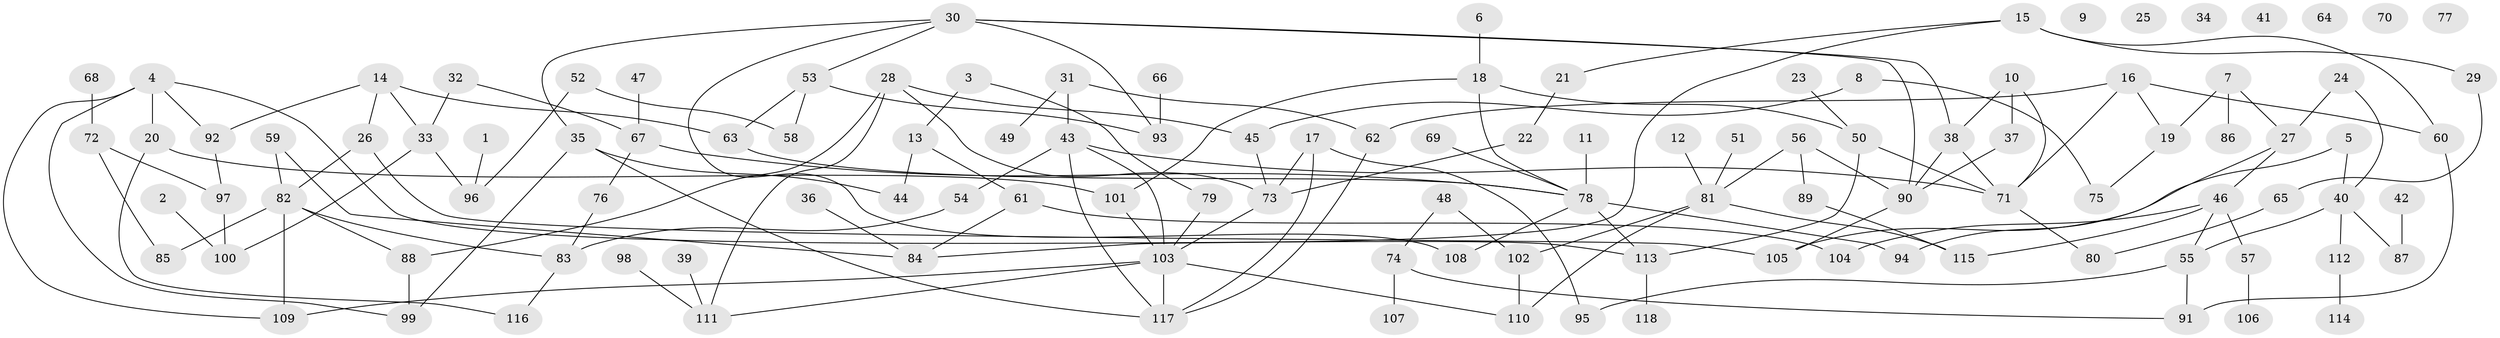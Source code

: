 // Generated by graph-tools (version 1.1) at 2025/33/03/09/25 02:33:27]
// undirected, 118 vertices, 157 edges
graph export_dot {
graph [start="1"]
  node [color=gray90,style=filled];
  1;
  2;
  3;
  4;
  5;
  6;
  7;
  8;
  9;
  10;
  11;
  12;
  13;
  14;
  15;
  16;
  17;
  18;
  19;
  20;
  21;
  22;
  23;
  24;
  25;
  26;
  27;
  28;
  29;
  30;
  31;
  32;
  33;
  34;
  35;
  36;
  37;
  38;
  39;
  40;
  41;
  42;
  43;
  44;
  45;
  46;
  47;
  48;
  49;
  50;
  51;
  52;
  53;
  54;
  55;
  56;
  57;
  58;
  59;
  60;
  61;
  62;
  63;
  64;
  65;
  66;
  67;
  68;
  69;
  70;
  71;
  72;
  73;
  74;
  75;
  76;
  77;
  78;
  79;
  80;
  81;
  82;
  83;
  84;
  85;
  86;
  87;
  88;
  89;
  90;
  91;
  92;
  93;
  94;
  95;
  96;
  97;
  98;
  99;
  100;
  101;
  102;
  103;
  104;
  105;
  106;
  107;
  108;
  109;
  110;
  111;
  112;
  113;
  114;
  115;
  116;
  117;
  118;
  1 -- 96;
  2 -- 100;
  3 -- 13;
  3 -- 79;
  4 -- 20;
  4 -- 92;
  4 -- 99;
  4 -- 109;
  4 -- 113;
  5 -- 40;
  5 -- 105;
  6 -- 18;
  7 -- 19;
  7 -- 27;
  7 -- 86;
  8 -- 45;
  8 -- 75;
  10 -- 37;
  10 -- 38;
  10 -- 71;
  11 -- 78;
  12 -- 81;
  13 -- 44;
  13 -- 61;
  14 -- 26;
  14 -- 33;
  14 -- 63;
  14 -- 92;
  15 -- 21;
  15 -- 29;
  15 -- 60;
  15 -- 84;
  16 -- 19;
  16 -- 60;
  16 -- 62;
  16 -- 71;
  17 -- 73;
  17 -- 95;
  17 -- 117;
  18 -- 50;
  18 -- 78;
  18 -- 101;
  19 -- 75;
  20 -- 101;
  20 -- 116;
  21 -- 22;
  22 -- 73;
  23 -- 50;
  24 -- 27;
  24 -- 40;
  26 -- 82;
  26 -- 105;
  27 -- 46;
  27 -- 94;
  28 -- 45;
  28 -- 73;
  28 -- 88;
  28 -- 111;
  29 -- 65;
  30 -- 35;
  30 -- 38;
  30 -- 53;
  30 -- 90;
  30 -- 93;
  30 -- 108;
  31 -- 43;
  31 -- 49;
  31 -- 62;
  32 -- 33;
  32 -- 67;
  33 -- 96;
  33 -- 100;
  35 -- 44;
  35 -- 99;
  35 -- 117;
  36 -- 84;
  37 -- 90;
  38 -- 71;
  38 -- 90;
  39 -- 111;
  40 -- 55;
  40 -- 87;
  40 -- 112;
  42 -- 87;
  43 -- 54;
  43 -- 71;
  43 -- 103;
  43 -- 117;
  45 -- 73;
  46 -- 55;
  46 -- 57;
  46 -- 104;
  46 -- 115;
  47 -- 67;
  48 -- 74;
  48 -- 102;
  50 -- 71;
  50 -- 113;
  51 -- 81;
  52 -- 58;
  52 -- 96;
  53 -- 58;
  53 -- 63;
  53 -- 93;
  54 -- 83;
  55 -- 91;
  55 -- 95;
  56 -- 81;
  56 -- 89;
  56 -- 90;
  57 -- 106;
  59 -- 82;
  59 -- 84;
  60 -- 91;
  61 -- 84;
  61 -- 104;
  62 -- 117;
  63 -- 78;
  65 -- 80;
  66 -- 93;
  67 -- 76;
  67 -- 78;
  68 -- 72;
  69 -- 78;
  71 -- 80;
  72 -- 85;
  72 -- 97;
  73 -- 103;
  74 -- 91;
  74 -- 107;
  76 -- 83;
  78 -- 94;
  78 -- 108;
  78 -- 113;
  79 -- 103;
  81 -- 102;
  81 -- 110;
  81 -- 115;
  82 -- 83;
  82 -- 85;
  82 -- 88;
  82 -- 109;
  83 -- 116;
  88 -- 99;
  89 -- 115;
  90 -- 105;
  92 -- 97;
  97 -- 100;
  98 -- 111;
  101 -- 103;
  102 -- 110;
  103 -- 109;
  103 -- 110;
  103 -- 111;
  103 -- 117;
  112 -- 114;
  113 -- 118;
}
